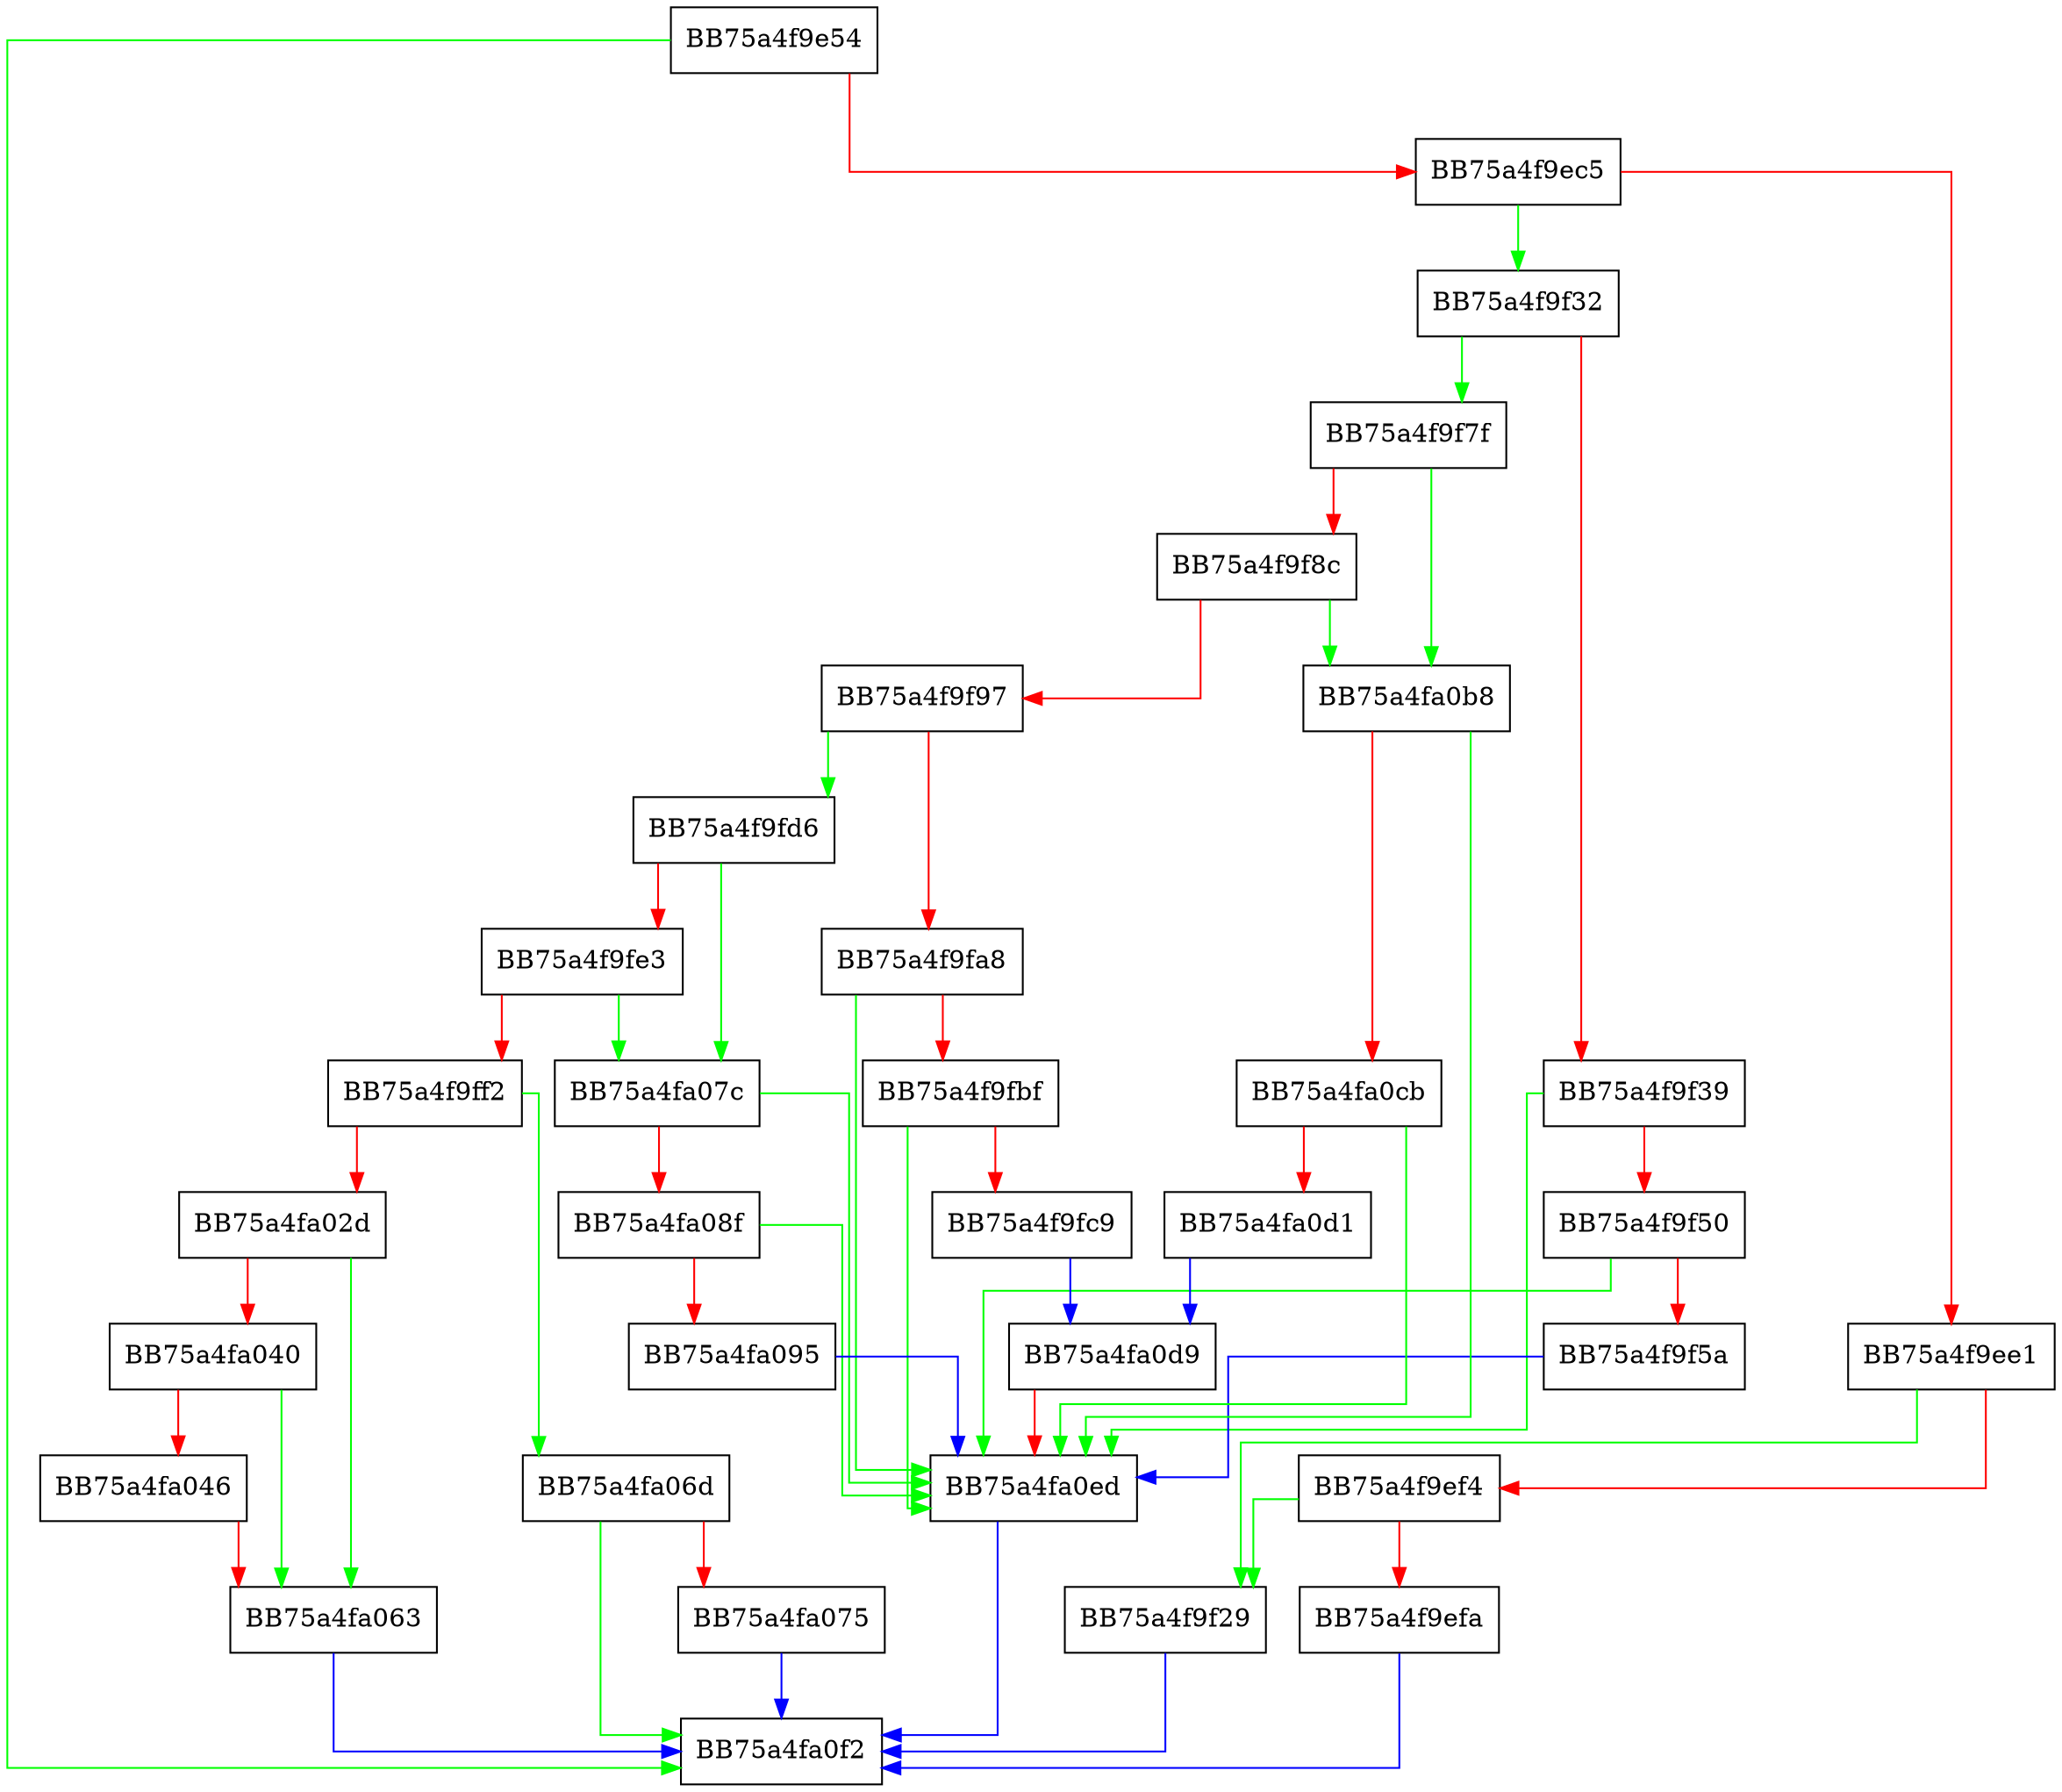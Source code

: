 digraph WriteSectionHeader {
  node [shape="box"];
  graph [splines=ortho];
  BB75a4f9e54 -> BB75a4fa0f2 [color="green"];
  BB75a4f9e54 -> BB75a4f9ec5 [color="red"];
  BB75a4f9ec5 -> BB75a4f9f32 [color="green"];
  BB75a4f9ec5 -> BB75a4f9ee1 [color="red"];
  BB75a4f9ee1 -> BB75a4f9f29 [color="green"];
  BB75a4f9ee1 -> BB75a4f9ef4 [color="red"];
  BB75a4f9ef4 -> BB75a4f9f29 [color="green"];
  BB75a4f9ef4 -> BB75a4f9efa [color="red"];
  BB75a4f9efa -> BB75a4fa0f2 [color="blue"];
  BB75a4f9f29 -> BB75a4fa0f2 [color="blue"];
  BB75a4f9f32 -> BB75a4f9f7f [color="green"];
  BB75a4f9f32 -> BB75a4f9f39 [color="red"];
  BB75a4f9f39 -> BB75a4fa0ed [color="green"];
  BB75a4f9f39 -> BB75a4f9f50 [color="red"];
  BB75a4f9f50 -> BB75a4fa0ed [color="green"];
  BB75a4f9f50 -> BB75a4f9f5a [color="red"];
  BB75a4f9f5a -> BB75a4fa0ed [color="blue"];
  BB75a4f9f7f -> BB75a4fa0b8 [color="green"];
  BB75a4f9f7f -> BB75a4f9f8c [color="red"];
  BB75a4f9f8c -> BB75a4fa0b8 [color="green"];
  BB75a4f9f8c -> BB75a4f9f97 [color="red"];
  BB75a4f9f97 -> BB75a4f9fd6 [color="green"];
  BB75a4f9f97 -> BB75a4f9fa8 [color="red"];
  BB75a4f9fa8 -> BB75a4fa0ed [color="green"];
  BB75a4f9fa8 -> BB75a4f9fbf [color="red"];
  BB75a4f9fbf -> BB75a4fa0ed [color="green"];
  BB75a4f9fbf -> BB75a4f9fc9 [color="red"];
  BB75a4f9fc9 -> BB75a4fa0d9 [color="blue"];
  BB75a4f9fd6 -> BB75a4fa07c [color="green"];
  BB75a4f9fd6 -> BB75a4f9fe3 [color="red"];
  BB75a4f9fe3 -> BB75a4fa07c [color="green"];
  BB75a4f9fe3 -> BB75a4f9ff2 [color="red"];
  BB75a4f9ff2 -> BB75a4fa06d [color="green"];
  BB75a4f9ff2 -> BB75a4fa02d [color="red"];
  BB75a4fa02d -> BB75a4fa063 [color="green"];
  BB75a4fa02d -> BB75a4fa040 [color="red"];
  BB75a4fa040 -> BB75a4fa063 [color="green"];
  BB75a4fa040 -> BB75a4fa046 [color="red"];
  BB75a4fa046 -> BB75a4fa063 [color="red"];
  BB75a4fa063 -> BB75a4fa0f2 [color="blue"];
  BB75a4fa06d -> BB75a4fa0f2 [color="green"];
  BB75a4fa06d -> BB75a4fa075 [color="red"];
  BB75a4fa075 -> BB75a4fa0f2 [color="blue"];
  BB75a4fa07c -> BB75a4fa0ed [color="green"];
  BB75a4fa07c -> BB75a4fa08f [color="red"];
  BB75a4fa08f -> BB75a4fa0ed [color="green"];
  BB75a4fa08f -> BB75a4fa095 [color="red"];
  BB75a4fa095 -> BB75a4fa0ed [color="blue"];
  BB75a4fa0b8 -> BB75a4fa0ed [color="green"];
  BB75a4fa0b8 -> BB75a4fa0cb [color="red"];
  BB75a4fa0cb -> BB75a4fa0ed [color="green"];
  BB75a4fa0cb -> BB75a4fa0d1 [color="red"];
  BB75a4fa0d1 -> BB75a4fa0d9 [color="blue"];
  BB75a4fa0d9 -> BB75a4fa0ed [color="red"];
  BB75a4fa0ed -> BB75a4fa0f2 [color="blue"];
}